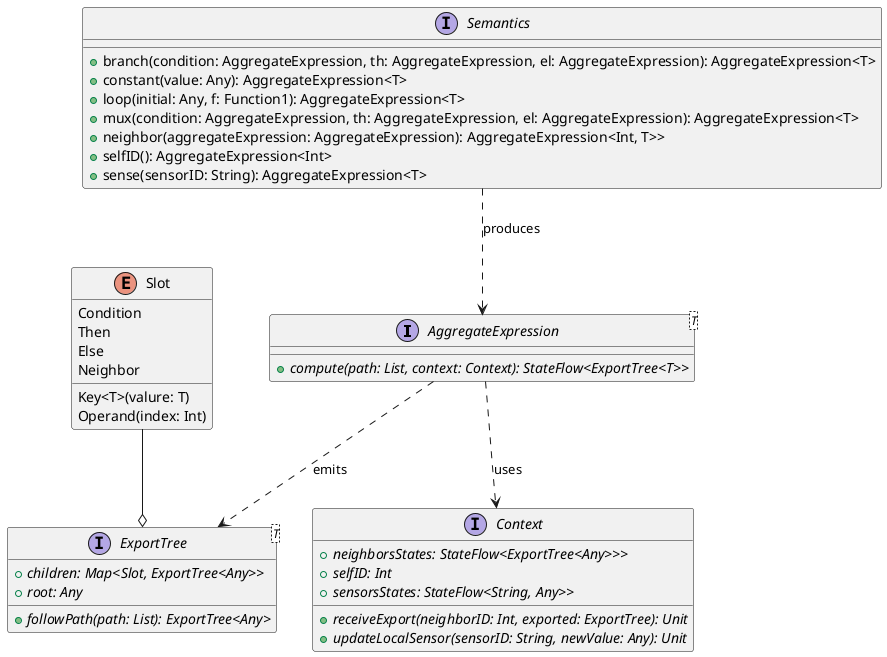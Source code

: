 @startuml
interface AggregateExpression<T> {
    +{abstract} compute(path: List, context: Context): StateFlow<ExportTree<T>>
}

interface Context {
    +{abstract} neighborsStates: StateFlow<ExportTree<Any>>>
    +{abstract} selfID: Int
    +{abstract} sensorsStates: StateFlow<String, Any>>
    +{abstract} receiveExport(neighborID: Int, exported: ExportTree): Unit
    +{abstract} updateLocalSensor(sensorID: String, newValue: Any): Unit
}

interface ExportTree<T> {
    +{abstract} children: Map<Slot, ExportTree<Any>>
    +{abstract} root: Any
    +{abstract} followPath(path: List): ExportTree<Any>
}

interface Semantics {
    +branch(condition: AggregateExpression, th: AggregateExpression, el: AggregateExpression): AggregateExpression<T>
    +constant(value: Any): AggregateExpression<T>
    +loop(initial: Any, f: Function1): AggregateExpression<T>
    +mux(condition: AggregateExpression, th: AggregateExpression, el: AggregateExpression): AggregateExpression<T>
    +neighbor(aggregateExpression: AggregateExpression): AggregateExpression<Int, T>>
    +selfID(): AggregateExpression<Int>
    +sense(sensorID: String): AggregateExpression<T>
}

enum Slot {
    Condition
    Then
    Else
    Key<T>(valure: T)
    Neighbor
    Operand(index: Int)
}

Semantics ..> AggregateExpression : produces
AggregateExpression ..> Context : uses
AggregateExpression ..> ExportTree : emits
Slot --o ExportTree

@enduml
